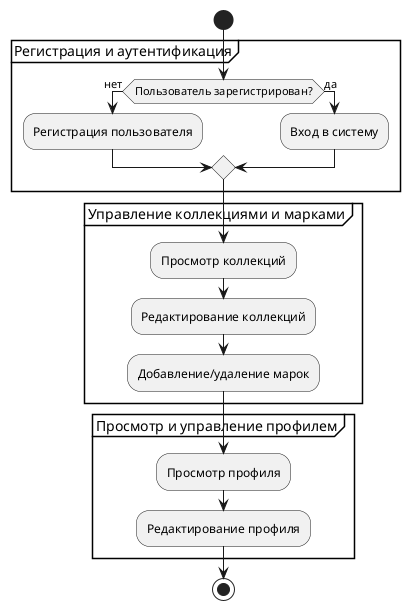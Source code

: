 @startuml
start

partition "Регистрация и аутентификация" {
  if (Пользователь зарегистрирован?) then (нет)
    :Регистрация пользователя;
  else (да)
    :Вход в систему;
  endif
}

partition "Управление коллекциями и марками" {
  :Просмотр коллекций;
  :Редактирование коллекций;
  :Добавление/удаление марок;
}

partition "Просмотр и управление профилем" {
  :Просмотр профиля;
  :Редактирование профиля;
}

stop
@enduml